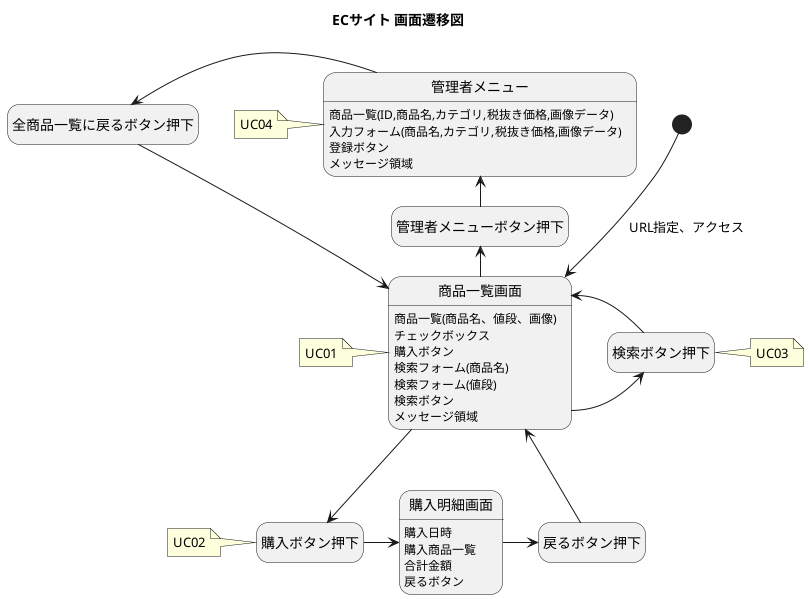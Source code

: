 @startuml
title ECサイト 画面遷移図
hide empty description

[*] --> 商品一覧画面 : URL指定、アクセス 
商品一覧画面 : 商品一覧(商品名、値段、画像)
商品一覧画面 : チェックボックス
商品一覧画面 : 購入ボタン
商品一覧画面 : 検索フォーム(商品名)
商品一覧画面 : 検索フォーム(値段)
商品一覧画面 : 検索ボタン
商品一覧画面 : メッセージ領域

note left of 商品一覧画面
UC01
end note

商品一覧画面 --> 購入ボタン押下
note left of 購入ボタン押下
UC02
end note

購入ボタン押下 -right-> 購入明細画面
購入明細画面 : 購入日時
購入明細画面 : 購入商品一覧
購入明細画面 : 合計金額
購入明細画面 : 戻るボタン

購入明細画面 -right-> 戻るボタン押下
戻るボタン押下 --> 商品一覧画面

商品一覧画面 -right-> 検索ボタン押下
検索ボタン押下 -left-> 商品一覧画面
note right of 検索ボタン押下
UC03
end note

商品一覧画面 -left-> 管理者メニューボタン押下
管理者メニューボタン押下 -left-> 管理者メニュー
管理者メニュー : 商品一覧(ID,商品名,カテゴリ,税抜き価格,画像データ)
管理者メニュー : 入力フォーム(商品名,カテゴリ,税抜き価格,画像データ)
管理者メニュー : 登録ボタン
管理者メニュー : メッセージ領域
管理者メニュー -left-> 全商品一覧に戻るボタン押下 
全商品一覧に戻るボタン押下 --> 商品一覧画面

note left of 管理者メニュー
UC04
end note
@enduml